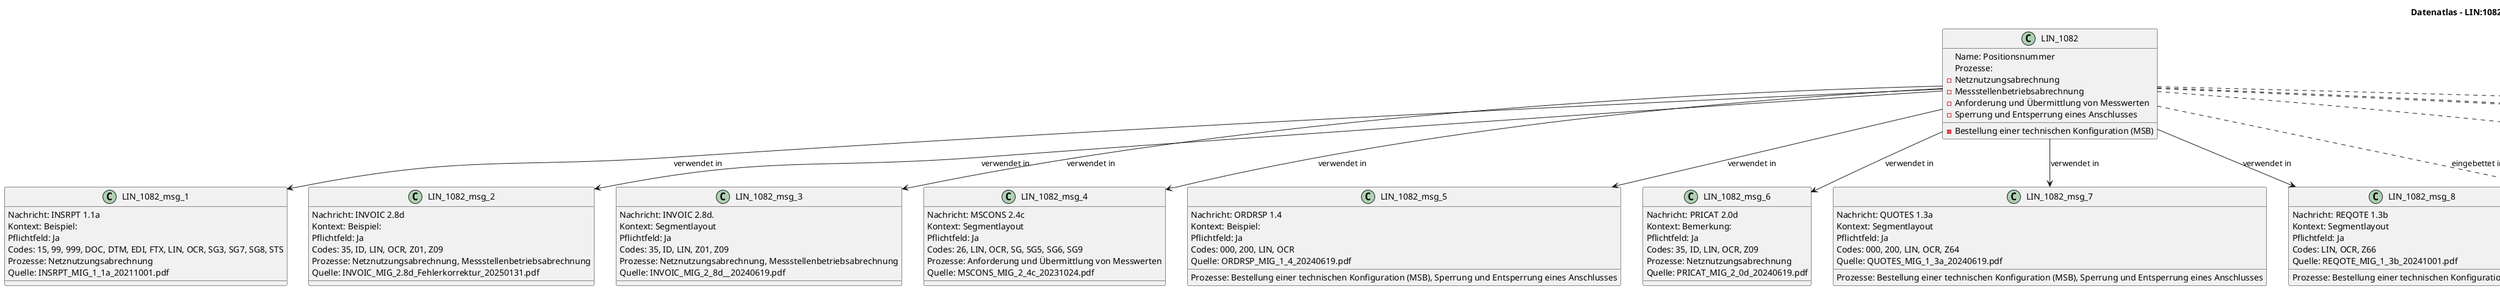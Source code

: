 @startuml
title Datenatlas – LIN:1082
class LIN_1082 {
  Name: Positionsnummer
  Prozesse:
    - Netznutzungsabrechnung
    - Messstellenbetriebsabrechnung
    - Anforderung und Übermittlung von Messwerten
    - Bestellung einer technischen Konfiguration (MSB)
    - Sperrung und Entsperrung eines Anschlusses
}
class LIN_1082_msg_1 {
  Nachricht: INSRPT 1.1a
  Kontext: Beispiel:
  Pflichtfeld: Ja
  Codes: 15, 99, 999, DOC, DTM, EDI, FTX, LIN, OCR, SG3, SG7, SG8, STS
  Prozesse: Netznutzungsabrechnung
  Quelle: INSRPT_MIG_1_1a_20211001.pdf
}
LIN_1082 --> LIN_1082_msg_1 : verwendet in
class LIN_1082_msg_2 {
  Nachricht: INVOIC 2.8d
  Kontext: Beispiel:
  Pflichtfeld: Ja
  Codes: 35, ID, LIN, OCR, Z01, Z09
  Prozesse: Netznutzungsabrechnung, Messstellenbetriebsabrechnung
  Quelle: INVOIC_MIG_2.8d_Fehlerkorrektur_20250131.pdf
}
LIN_1082 --> LIN_1082_msg_2 : verwendet in
class LIN_1082_msg_3 {
  Nachricht: INVOIC 2.8d.
  Kontext: Segmentlayout
  Pflichtfeld: Ja
  Codes: 35, ID, LIN, Z01, Z09
  Prozesse: Netznutzungsabrechnung, Messstellenbetriebsabrechnung
  Quelle: INVOIC_MIG_2_8d__20240619.pdf
}
LIN_1082 --> LIN_1082_msg_3 : verwendet in
class LIN_1082_msg_4 {
  Nachricht: MSCONS 2.4c
  Kontext: Segmentlayout
  Pflichtfeld: Ja
  Codes: 26, LIN, OCR, SG, SG5, SG6, SG9
  Prozesse: Anforderung und Übermittlung von Messwerten
  Quelle: MSCONS_MIG_2_4c_20231024.pdf
}
LIN_1082 --> LIN_1082_msg_4 : verwendet in
class LIN_1082_msg_5 {
  Nachricht: ORDRSP 1.4
  Kontext: Beispiel:
  Pflichtfeld: Ja
  Codes: 000, 200, LIN, OCR
  Prozesse: Bestellung einer technischen Konfiguration (MSB), Sperrung und Entsperrung eines Anschlusses
  Quelle: ORDRSP_MIG_1_4_20240619.pdf
}
LIN_1082 --> LIN_1082_msg_5 : verwendet in
class LIN_1082_msg_6 {
  Nachricht: PRICAT 2.0d
  Kontext: Bemerkung:
  Pflichtfeld: Ja
  Codes: 35, ID, LIN, OCR, Z09
  Prozesse: Netznutzungsabrechnung
  Quelle: PRICAT_MIG_2_0d_20240619.pdf
}
LIN_1082 --> LIN_1082_msg_6 : verwendet in
class LIN_1082_msg_7 {
  Nachricht: QUOTES 1.3a
  Kontext: Segmentlayout
  Pflichtfeld: Ja
  Codes: 000, 200, LIN, OCR, Z64
  Prozesse: Bestellung einer technischen Konfiguration (MSB), Sperrung und Entsperrung eines Anschlusses
  Quelle: QUOTES_MIG_1_3a_20240619.pdf
}
LIN_1082 --> LIN_1082_msg_7 : verwendet in
class LIN_1082_msg_8 {
  Nachricht: REQOTE 1.3b
  Kontext: Segmentlayout
  Pflichtfeld: Ja
  Codes: LIN, OCR, Z66
  Prozesse: Bestellung einer technischen Konfiguration (MSB)
  Quelle: REQOTE_MIG_1_3b_20241001.pdf
}
LIN_1082 --> LIN_1082_msg_8 : verwendet in
class LIN_1082_proc_1 <<process>> {
  Netznutzungsabrechnung
  Gesetze: StromNEV, StromNZV
  Zusammenfassung: Wie funktioniert die Netznutzungsabrechnung zwischen Netzbetreiber und Lieferant?
}
LIN_1082 ..> LIN_1082_proc_1 : eingebettet in
class LIN_1082_proc_2 <<process>> {
  Messstellenbetriebsabrechnung
  Gesetze: MsbG
  Zusammenfassung: Beschreibe den Prozess der Abrechnung von Messstellenbetriebsleistungen.
}
LIN_1082 ..> LIN_1082_proc_2 : eingebettet in
class LIN_1082_proc_3 <<process>> {
  Anforderung und Übermittlung von Messwerten
  Gesetze: MsbG
  Zusammenfassung: Wie kann ein Marktpartner (z.B.
}
LIN_1082 ..> LIN_1082_proc_3 : eingebettet in
class LIN_1082_proc_4 <<process>> {
  Bestellung einer technischen Konfiguration (MSB)
  Gesetze: MsbG, EnWG
  Zusammenfassung: Erläutere den Prozess zur Bestellung einer spezifischen technischen Konfiguration bei einem Messstellenbetreiber, beispielsweise für ein intelligentes Messsystem.
}
LIN_1082 ..> LIN_1082_proc_4 : eingebettet in
class LIN_1082_proc_5 <<process>> {
  Sperrung und Entsperrung eines Anschlusses
  Gesetze: StromGVV
  Zusammenfassung: Beschreibe den End-to-End-Prozess für die Sperrung und Wiederherstellung eines Netzanschlusses.
}
LIN_1082 ..> LIN_1082_proc_5 : eingebettet in
@enduml